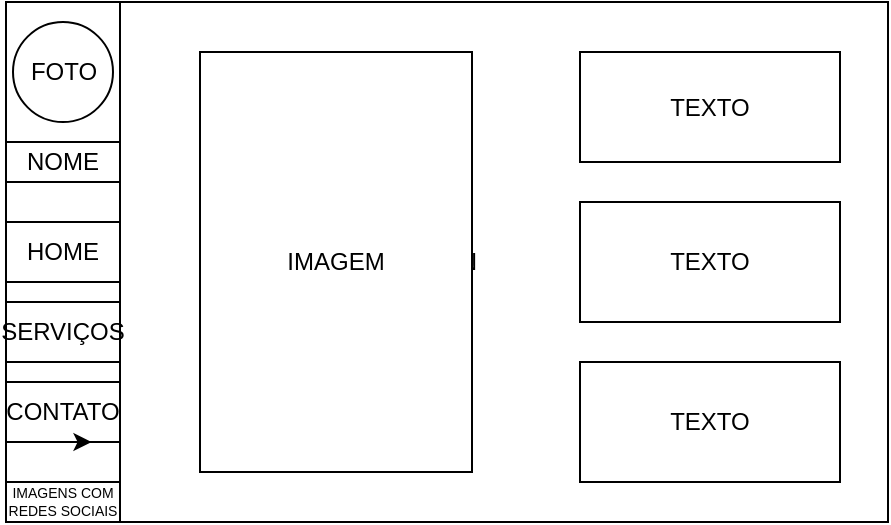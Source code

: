 <mxfile version="24.0.6" type="device">
  <diagram name="Página-1" id="z7tDoNBTswsfYRfJOvcn">
    <mxGraphModel dx="1434" dy="746" grid="1" gridSize="10" guides="1" tooltips="1" connect="1" arrows="1" fold="1" page="1" pageScale="1" pageWidth="827" pageHeight="1169" math="0" shadow="0">
      <root>
        <mxCell id="0" />
        <mxCell id="1" parent="0" />
        <mxCell id="0ysnlzIv90Em0Zn8yb56-1" value="MAIN" style="rounded=0;whiteSpace=wrap;html=1;" parent="1" vertex="1">
          <mxGeometry x="193" y="220" width="441" height="260" as="geometry" />
        </mxCell>
        <mxCell id="0ysnlzIv90Em0Zn8yb56-2" value="HEADER" style="rounded=0;whiteSpace=wrap;html=1;" parent="1" vertex="1">
          <mxGeometry x="193" y="220" width="57" height="260" as="geometry" />
        </mxCell>
        <mxCell id="0ysnlzIv90Em0Zn8yb56-3" value="FOTO" style="ellipse;whiteSpace=wrap;html=1;aspect=fixed;" parent="1" vertex="1">
          <mxGeometry x="196.5" y="230" width="50" height="50" as="geometry" />
        </mxCell>
        <mxCell id="0ysnlzIv90Em0Zn8yb56-4" value="NOME" style="rounded=0;whiteSpace=wrap;html=1;" parent="1" vertex="1">
          <mxGeometry x="193" y="290" width="57" height="20" as="geometry" />
        </mxCell>
        <mxCell id="0ysnlzIv90Em0Zn8yb56-5" value="HOME" style="rounded=0;whiteSpace=wrap;html=1;" parent="1" vertex="1">
          <mxGeometry x="193" y="330" width="57" height="30" as="geometry" />
        </mxCell>
        <mxCell id="0ysnlzIv90Em0Zn8yb56-6" value="SERVIÇOS" style="rounded=0;whiteSpace=wrap;html=1;" parent="1" vertex="1">
          <mxGeometry x="193" y="370" width="57" height="30" as="geometry" />
        </mxCell>
        <mxCell id="0ysnlzIv90Em0Zn8yb56-7" value="CONTATO" style="rounded=0;whiteSpace=wrap;html=1;" parent="1" vertex="1">
          <mxGeometry x="193" y="410" width="57" height="30" as="geometry" />
        </mxCell>
        <mxCell id="0ysnlzIv90Em0Zn8yb56-8" style="edgeStyle=orthogonalEdgeStyle;rounded=0;orthogonalLoop=1;jettySize=auto;html=1;exitX=0.5;exitY=1;exitDx=0;exitDy=0;" parent="1" source="0ysnlzIv90Em0Zn8yb56-5" target="0ysnlzIv90Em0Zn8yb56-5" edge="1">
          <mxGeometry relative="1" as="geometry" />
        </mxCell>
        <mxCell id="0ysnlzIv90Em0Zn8yb56-9" style="edgeStyle=orthogonalEdgeStyle;rounded=0;orthogonalLoop=1;jettySize=auto;html=1;exitX=0.5;exitY=1;exitDx=0;exitDy=0;entryX=0.75;entryY=1;entryDx=0;entryDy=0;" parent="1" source="0ysnlzIv90Em0Zn8yb56-7" target="0ysnlzIv90Em0Zn8yb56-7" edge="1">
          <mxGeometry relative="1" as="geometry" />
        </mxCell>
        <mxCell id="0ysnlzIv90Em0Zn8yb56-10" value="IMAGENS COM REDES SOCIAIS" style="rounded=0;whiteSpace=wrap;html=1;fontSize=7;" parent="1" vertex="1">
          <mxGeometry x="193" y="460" width="57" height="20" as="geometry" />
        </mxCell>
        <mxCell id="0ysnlzIv90Em0Zn8yb56-11" value="IMAGEM" style="rounded=0;whiteSpace=wrap;html=1;" parent="1" vertex="1">
          <mxGeometry x="290" y="245" width="136" height="210" as="geometry" />
        </mxCell>
        <mxCell id="0ysnlzIv90Em0Zn8yb56-12" value="TEXTO" style="rounded=0;whiteSpace=wrap;html=1;" parent="1" vertex="1">
          <mxGeometry x="480" y="245" width="130" height="55" as="geometry" />
        </mxCell>
        <mxCell id="0ysnlzIv90Em0Zn8yb56-13" value="TEXTO" style="rounded=0;whiteSpace=wrap;html=1;" parent="1" vertex="1">
          <mxGeometry x="480" y="320" width="130" height="60" as="geometry" />
        </mxCell>
        <mxCell id="0ysnlzIv90Em0Zn8yb56-14" value="TEXTO" style="rounded=0;whiteSpace=wrap;html=1;" parent="1" vertex="1">
          <mxGeometry x="480" y="400" width="130" height="60" as="geometry" />
        </mxCell>
      </root>
    </mxGraphModel>
  </diagram>
</mxfile>
